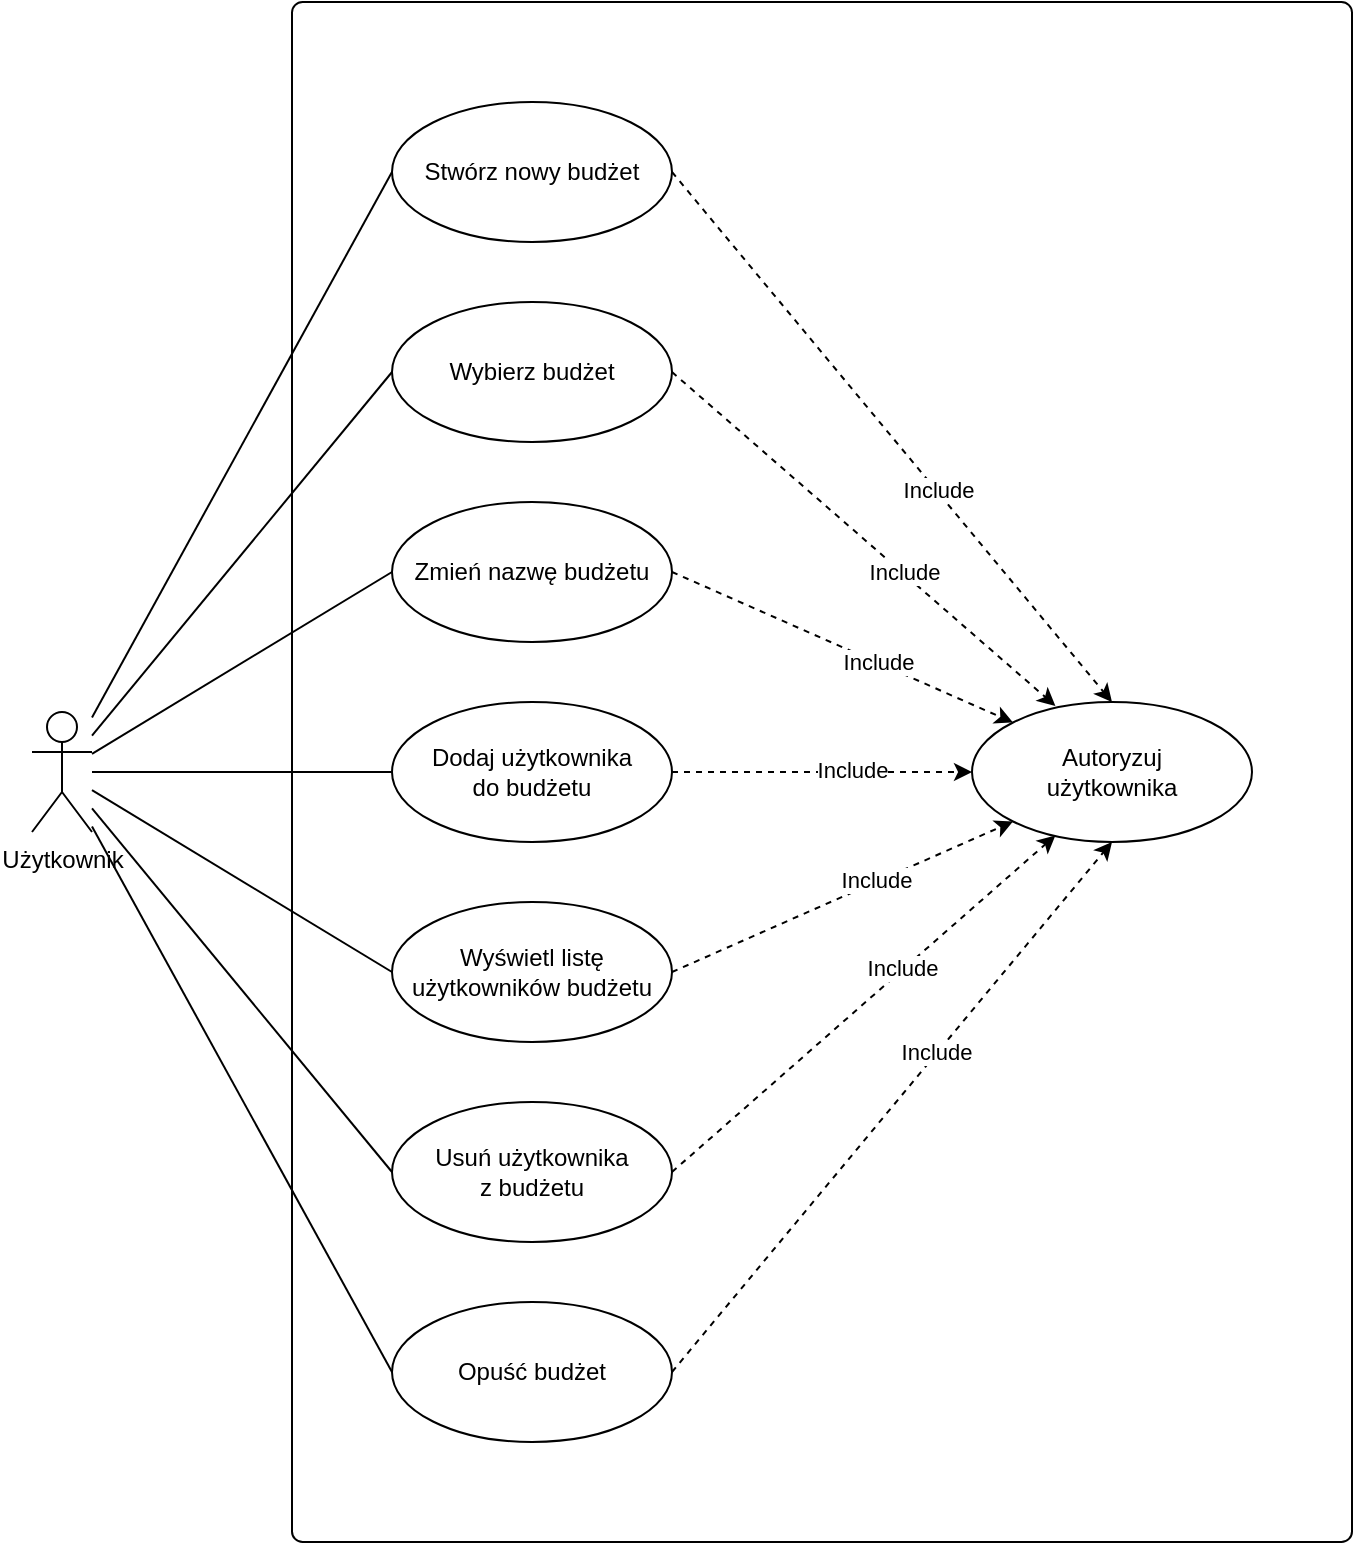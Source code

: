 <mxfile version="20.7.4" type="device"><diagram id="DwInslMGWIqqDadRrbdn" name="Strona-1"><mxGraphModel dx="1668" dy="986" grid="1" gridSize="10" guides="1" tooltips="1" connect="1" arrows="1" fold="1" page="1" pageScale="1" pageWidth="827" pageHeight="1169" math="0" shadow="0"><root><mxCell id="0"/><mxCell id="1" parent="0"/><mxCell id="VdtQKgRVt7a-svQTfw1r-1" value="" style="rounded=1;whiteSpace=wrap;html=1;arcSize=1;shadow=0;strokeColor=default;gradientColor=none;" parent="1" vertex="1"><mxGeometry x="220" width="530" height="770" as="geometry"/></mxCell><mxCell id="VdtQKgRVt7a-svQTfw1r-31" style="rounded=0;orthogonalLoop=1;jettySize=auto;html=1;entryX=0;entryY=0.5;entryDx=0;entryDy=0;endArrow=none;endFill=0;" parent="1" source="VdtQKgRVt7a-svQTfw1r-6" target="VdtQKgRVt7a-svQTfw1r-25" edge="1"><mxGeometry relative="1" as="geometry"/></mxCell><mxCell id="VdtQKgRVt7a-svQTfw1r-32" style="edgeStyle=none;rounded=0;orthogonalLoop=1;jettySize=auto;html=1;entryX=0;entryY=0.5;entryDx=0;entryDy=0;endArrow=none;endFill=0;" parent="1" source="VdtQKgRVt7a-svQTfw1r-6" target="VdtQKgRVt7a-svQTfw1r-26" edge="1"><mxGeometry relative="1" as="geometry"/></mxCell><mxCell id="VdtQKgRVt7a-svQTfw1r-33" style="edgeStyle=none;rounded=0;orthogonalLoop=1;jettySize=auto;html=1;entryX=0;entryY=0.5;entryDx=0;entryDy=0;endArrow=none;endFill=0;" parent="1" source="VdtQKgRVt7a-svQTfw1r-6" target="VdtQKgRVt7a-svQTfw1r-27" edge="1"><mxGeometry relative="1" as="geometry"/></mxCell><mxCell id="VdtQKgRVt7a-svQTfw1r-34" style="edgeStyle=none;rounded=0;orthogonalLoop=1;jettySize=auto;html=1;entryX=0;entryY=0.5;entryDx=0;entryDy=0;endArrow=none;endFill=0;" parent="1" source="VdtQKgRVt7a-svQTfw1r-6" target="VdtQKgRVt7a-svQTfw1r-28" edge="1"><mxGeometry relative="1" as="geometry"/></mxCell><mxCell id="VdtQKgRVt7a-svQTfw1r-35" style="edgeStyle=none;rounded=0;orthogonalLoop=1;jettySize=auto;html=1;entryX=0;entryY=0.5;entryDx=0;entryDy=0;endArrow=none;endFill=0;" parent="1" source="VdtQKgRVt7a-svQTfw1r-6" target="VdtQKgRVt7a-svQTfw1r-29" edge="1"><mxGeometry relative="1" as="geometry"/></mxCell><mxCell id="VdtQKgRVt7a-svQTfw1r-36" style="edgeStyle=none;rounded=0;orthogonalLoop=1;jettySize=auto;html=1;entryX=0;entryY=0.5;entryDx=0;entryDy=0;endArrow=none;endFill=0;" parent="1" source="VdtQKgRVt7a-svQTfw1r-6" target="VdtQKgRVt7a-svQTfw1r-30" edge="1"><mxGeometry relative="1" as="geometry"/></mxCell><mxCell id="s_SfdctsMKmpH5TnzJuy-4" style="rounded=0;orthogonalLoop=1;jettySize=auto;html=1;entryX=0;entryY=0.5;entryDx=0;entryDy=0;endArrow=none;endFill=0;" edge="1" parent="1" source="VdtQKgRVt7a-svQTfw1r-6" target="s_SfdctsMKmpH5TnzJuy-1"><mxGeometry relative="1" as="geometry"/></mxCell><mxCell id="VdtQKgRVt7a-svQTfw1r-6" value="Użytkownik" style="shape=umlActor;verticalLabelPosition=bottom;verticalAlign=top;html=1;" parent="1" vertex="1"><mxGeometry x="90" y="355" width="30" height="60" as="geometry"/></mxCell><mxCell id="VdtQKgRVt7a-svQTfw1r-9" value="Autoryzuj&lt;br&gt;użytkownika" style="ellipse;whiteSpace=wrap;html=1;" parent="1" vertex="1"><mxGeometry x="560" y="350" width="140" height="70" as="geometry"/></mxCell><mxCell id="VdtQKgRVt7a-svQTfw1r-38" style="edgeStyle=none;rounded=0;orthogonalLoop=1;jettySize=auto;html=1;exitX=1;exitY=0.5;exitDx=0;exitDy=0;endArrow=classic;endFill=1;dashed=1;labelBorderColor=none;" parent="1" source="VdtQKgRVt7a-svQTfw1r-25" edge="1"><mxGeometry relative="1" as="geometry"><mxPoint x="630" y="350" as="targetPoint"/></mxGeometry></mxCell><mxCell id="VdtQKgRVt7a-svQTfw1r-39" value="Include" style="edgeLabel;html=1;align=center;verticalAlign=middle;resizable=0;points=[];" parent="VdtQKgRVt7a-svQTfw1r-38" vertex="1" connectable="0"><mxGeometry x="0.203" y="1" relative="1" as="geometry"><mxPoint as="offset"/></mxGeometry></mxCell><mxCell id="VdtQKgRVt7a-svQTfw1r-25" value="Stwórz nowy budżet" style="ellipse;whiteSpace=wrap;html=1;" parent="1" vertex="1"><mxGeometry x="270" y="50" width="140" height="70" as="geometry"/></mxCell><mxCell id="VdtQKgRVt7a-svQTfw1r-26" value="Zmień nazwę budżetu" style="ellipse;whiteSpace=wrap;html=1;" parent="1" vertex="1"><mxGeometry x="270" y="250" width="140" height="70" as="geometry"/></mxCell><mxCell id="VdtQKgRVt7a-svQTfw1r-27" value="Dodaj użytkownika&lt;br&gt;do budżetu" style="ellipse;whiteSpace=wrap;html=1;" parent="1" vertex="1"><mxGeometry x="270" y="350" width="140" height="70" as="geometry"/></mxCell><mxCell id="VdtQKgRVt7a-svQTfw1r-28" value="Wyświetl listę użytkowników budżetu" style="ellipse;whiteSpace=wrap;html=1;" parent="1" vertex="1"><mxGeometry x="270" y="450" width="140" height="70" as="geometry"/></mxCell><mxCell id="VdtQKgRVt7a-svQTfw1r-29" value="Usuń użytkownika&lt;br&gt;z budżetu" style="ellipse;whiteSpace=wrap;html=1;" parent="1" vertex="1"><mxGeometry x="270" y="550" width="140" height="70" as="geometry"/></mxCell><mxCell id="VdtQKgRVt7a-svQTfw1r-30" value="Opuść budżet" style="ellipse;whiteSpace=wrap;html=1;" parent="1" vertex="1"><mxGeometry x="270" y="650" width="140" height="70" as="geometry"/></mxCell><mxCell id="VdtQKgRVt7a-svQTfw1r-42" style="edgeStyle=none;rounded=0;orthogonalLoop=1;jettySize=auto;html=1;exitX=1;exitY=0.5;exitDx=0;exitDy=0;entryX=0;entryY=0;entryDx=0;entryDy=0;endArrow=classic;endFill=1;dashed=1;labelBorderColor=none;" parent="1" source="VdtQKgRVt7a-svQTfw1r-26" target="VdtQKgRVt7a-svQTfw1r-9" edge="1"><mxGeometry relative="1" as="geometry"><mxPoint x="424.0" y="305" as="sourcePoint"/><mxPoint x="590.0" y="480" as="targetPoint"/></mxGeometry></mxCell><mxCell id="VdtQKgRVt7a-svQTfw1r-43" value="Include" style="edgeLabel;html=1;align=center;verticalAlign=middle;resizable=0;points=[];" parent="VdtQKgRVt7a-svQTfw1r-42" vertex="1" connectable="0"><mxGeometry x="0.203" y="1" relative="1" as="geometry"><mxPoint as="offset"/></mxGeometry></mxCell><mxCell id="VdtQKgRVt7a-svQTfw1r-46" style="edgeStyle=none;rounded=0;orthogonalLoop=1;jettySize=auto;html=1;exitX=1;exitY=0.5;exitDx=0;exitDy=0;entryX=0;entryY=0.5;entryDx=0;entryDy=0;endArrow=classic;endFill=1;dashed=1;labelBorderColor=none;" parent="1" source="VdtQKgRVt7a-svQTfw1r-27" target="VdtQKgRVt7a-svQTfw1r-9" edge="1"><mxGeometry relative="1" as="geometry"><mxPoint x="424.0" y="345" as="sourcePoint"/><mxPoint x="590.0" y="450" as="targetPoint"/></mxGeometry></mxCell><mxCell id="VdtQKgRVt7a-svQTfw1r-47" value="Include" style="edgeLabel;html=1;align=center;verticalAlign=middle;resizable=0;points=[];" parent="VdtQKgRVt7a-svQTfw1r-46" vertex="1" connectable="0"><mxGeometry x="0.203" y="1" relative="1" as="geometry"><mxPoint as="offset"/></mxGeometry></mxCell><mxCell id="VdtQKgRVt7a-svQTfw1r-48" style="edgeStyle=none;rounded=0;orthogonalLoop=1;jettySize=auto;html=1;exitX=1;exitY=0.5;exitDx=0;exitDy=0;entryX=0;entryY=1;entryDx=0;entryDy=0;endArrow=classic;endFill=1;dashed=1;labelBorderColor=none;" parent="1" source="VdtQKgRVt7a-svQTfw1r-28" target="VdtQKgRVt7a-svQTfw1r-9" edge="1"><mxGeometry relative="1" as="geometry"><mxPoint x="424.0" y="415" as="sourcePoint"/><mxPoint x="590.0" y="450" as="targetPoint"/></mxGeometry></mxCell><mxCell id="VdtQKgRVt7a-svQTfw1r-49" value="Include" style="edgeLabel;html=1;align=center;verticalAlign=middle;resizable=0;points=[];" parent="VdtQKgRVt7a-svQTfw1r-48" vertex="1" connectable="0"><mxGeometry x="0.203" y="1" relative="1" as="geometry"><mxPoint as="offset"/></mxGeometry></mxCell><mxCell id="VdtQKgRVt7a-svQTfw1r-50" style="edgeStyle=none;rounded=0;orthogonalLoop=1;jettySize=auto;html=1;exitX=1;exitY=0.5;exitDx=0;exitDy=0;entryX=0.298;entryY=0.953;entryDx=0;entryDy=0;endArrow=classic;endFill=1;dashed=1;labelBorderColor=none;entryPerimeter=0;" parent="1" source="VdtQKgRVt7a-svQTfw1r-29" target="VdtQKgRVt7a-svQTfw1r-9" edge="1"><mxGeometry relative="1" as="geometry"><mxPoint x="434.0" y="425" as="sourcePoint"/><mxPoint x="600.0" y="460" as="targetPoint"/></mxGeometry></mxCell><mxCell id="VdtQKgRVt7a-svQTfw1r-51" value="Include" style="edgeLabel;html=1;align=center;verticalAlign=middle;resizable=0;points=[];" parent="VdtQKgRVt7a-svQTfw1r-50" vertex="1" connectable="0"><mxGeometry x="0.203" y="1" relative="1" as="geometry"><mxPoint as="offset"/></mxGeometry></mxCell><mxCell id="VdtQKgRVt7a-svQTfw1r-52" style="edgeStyle=none;rounded=0;orthogonalLoop=1;jettySize=auto;html=1;exitX=1;exitY=0.5;exitDx=0;exitDy=0;entryX=0.5;entryY=1;entryDx=0;entryDy=0;endArrow=classic;endFill=1;dashed=1;labelBorderColor=none;" parent="1" source="VdtQKgRVt7a-svQTfw1r-30" target="VdtQKgRVt7a-svQTfw1r-9" edge="1"><mxGeometry relative="1" as="geometry"><mxPoint x="444.0" y="435" as="sourcePoint"/><mxPoint x="610.0" y="470" as="targetPoint"/></mxGeometry></mxCell><mxCell id="VdtQKgRVt7a-svQTfw1r-53" value="Include" style="edgeLabel;html=1;align=center;verticalAlign=middle;resizable=0;points=[];" parent="VdtQKgRVt7a-svQTfw1r-52" vertex="1" connectable="0"><mxGeometry x="0.203" y="1" relative="1" as="geometry"><mxPoint as="offset"/></mxGeometry></mxCell><mxCell id="s_SfdctsMKmpH5TnzJuy-1" value="Wybierz budżet" style="ellipse;whiteSpace=wrap;html=1;" vertex="1" parent="1"><mxGeometry x="270" y="150" width="140" height="70" as="geometry"/></mxCell><mxCell id="s_SfdctsMKmpH5TnzJuy-2" style="edgeStyle=none;rounded=0;orthogonalLoop=1;jettySize=auto;html=1;exitX=1;exitY=0.5;exitDx=0;exitDy=0;entryX=0.298;entryY=0.028;entryDx=0;entryDy=0;endArrow=classic;endFill=1;dashed=1;labelBorderColor=none;entryPerimeter=0;" edge="1" parent="1" source="s_SfdctsMKmpH5TnzJuy-1" target="VdtQKgRVt7a-svQTfw1r-9"><mxGeometry relative="1" as="geometry"><mxPoint x="420" y="95" as="sourcePoint"/><mxPoint x="640.0" y="410" as="targetPoint"/></mxGeometry></mxCell><mxCell id="s_SfdctsMKmpH5TnzJuy-3" value="Include" style="edgeLabel;html=1;align=center;verticalAlign=middle;resizable=0;points=[];" vertex="1" connectable="0" parent="s_SfdctsMKmpH5TnzJuy-2"><mxGeometry x="0.203" y="1" relative="1" as="geometry"><mxPoint as="offset"/></mxGeometry></mxCell></root></mxGraphModel></diagram></mxfile>
